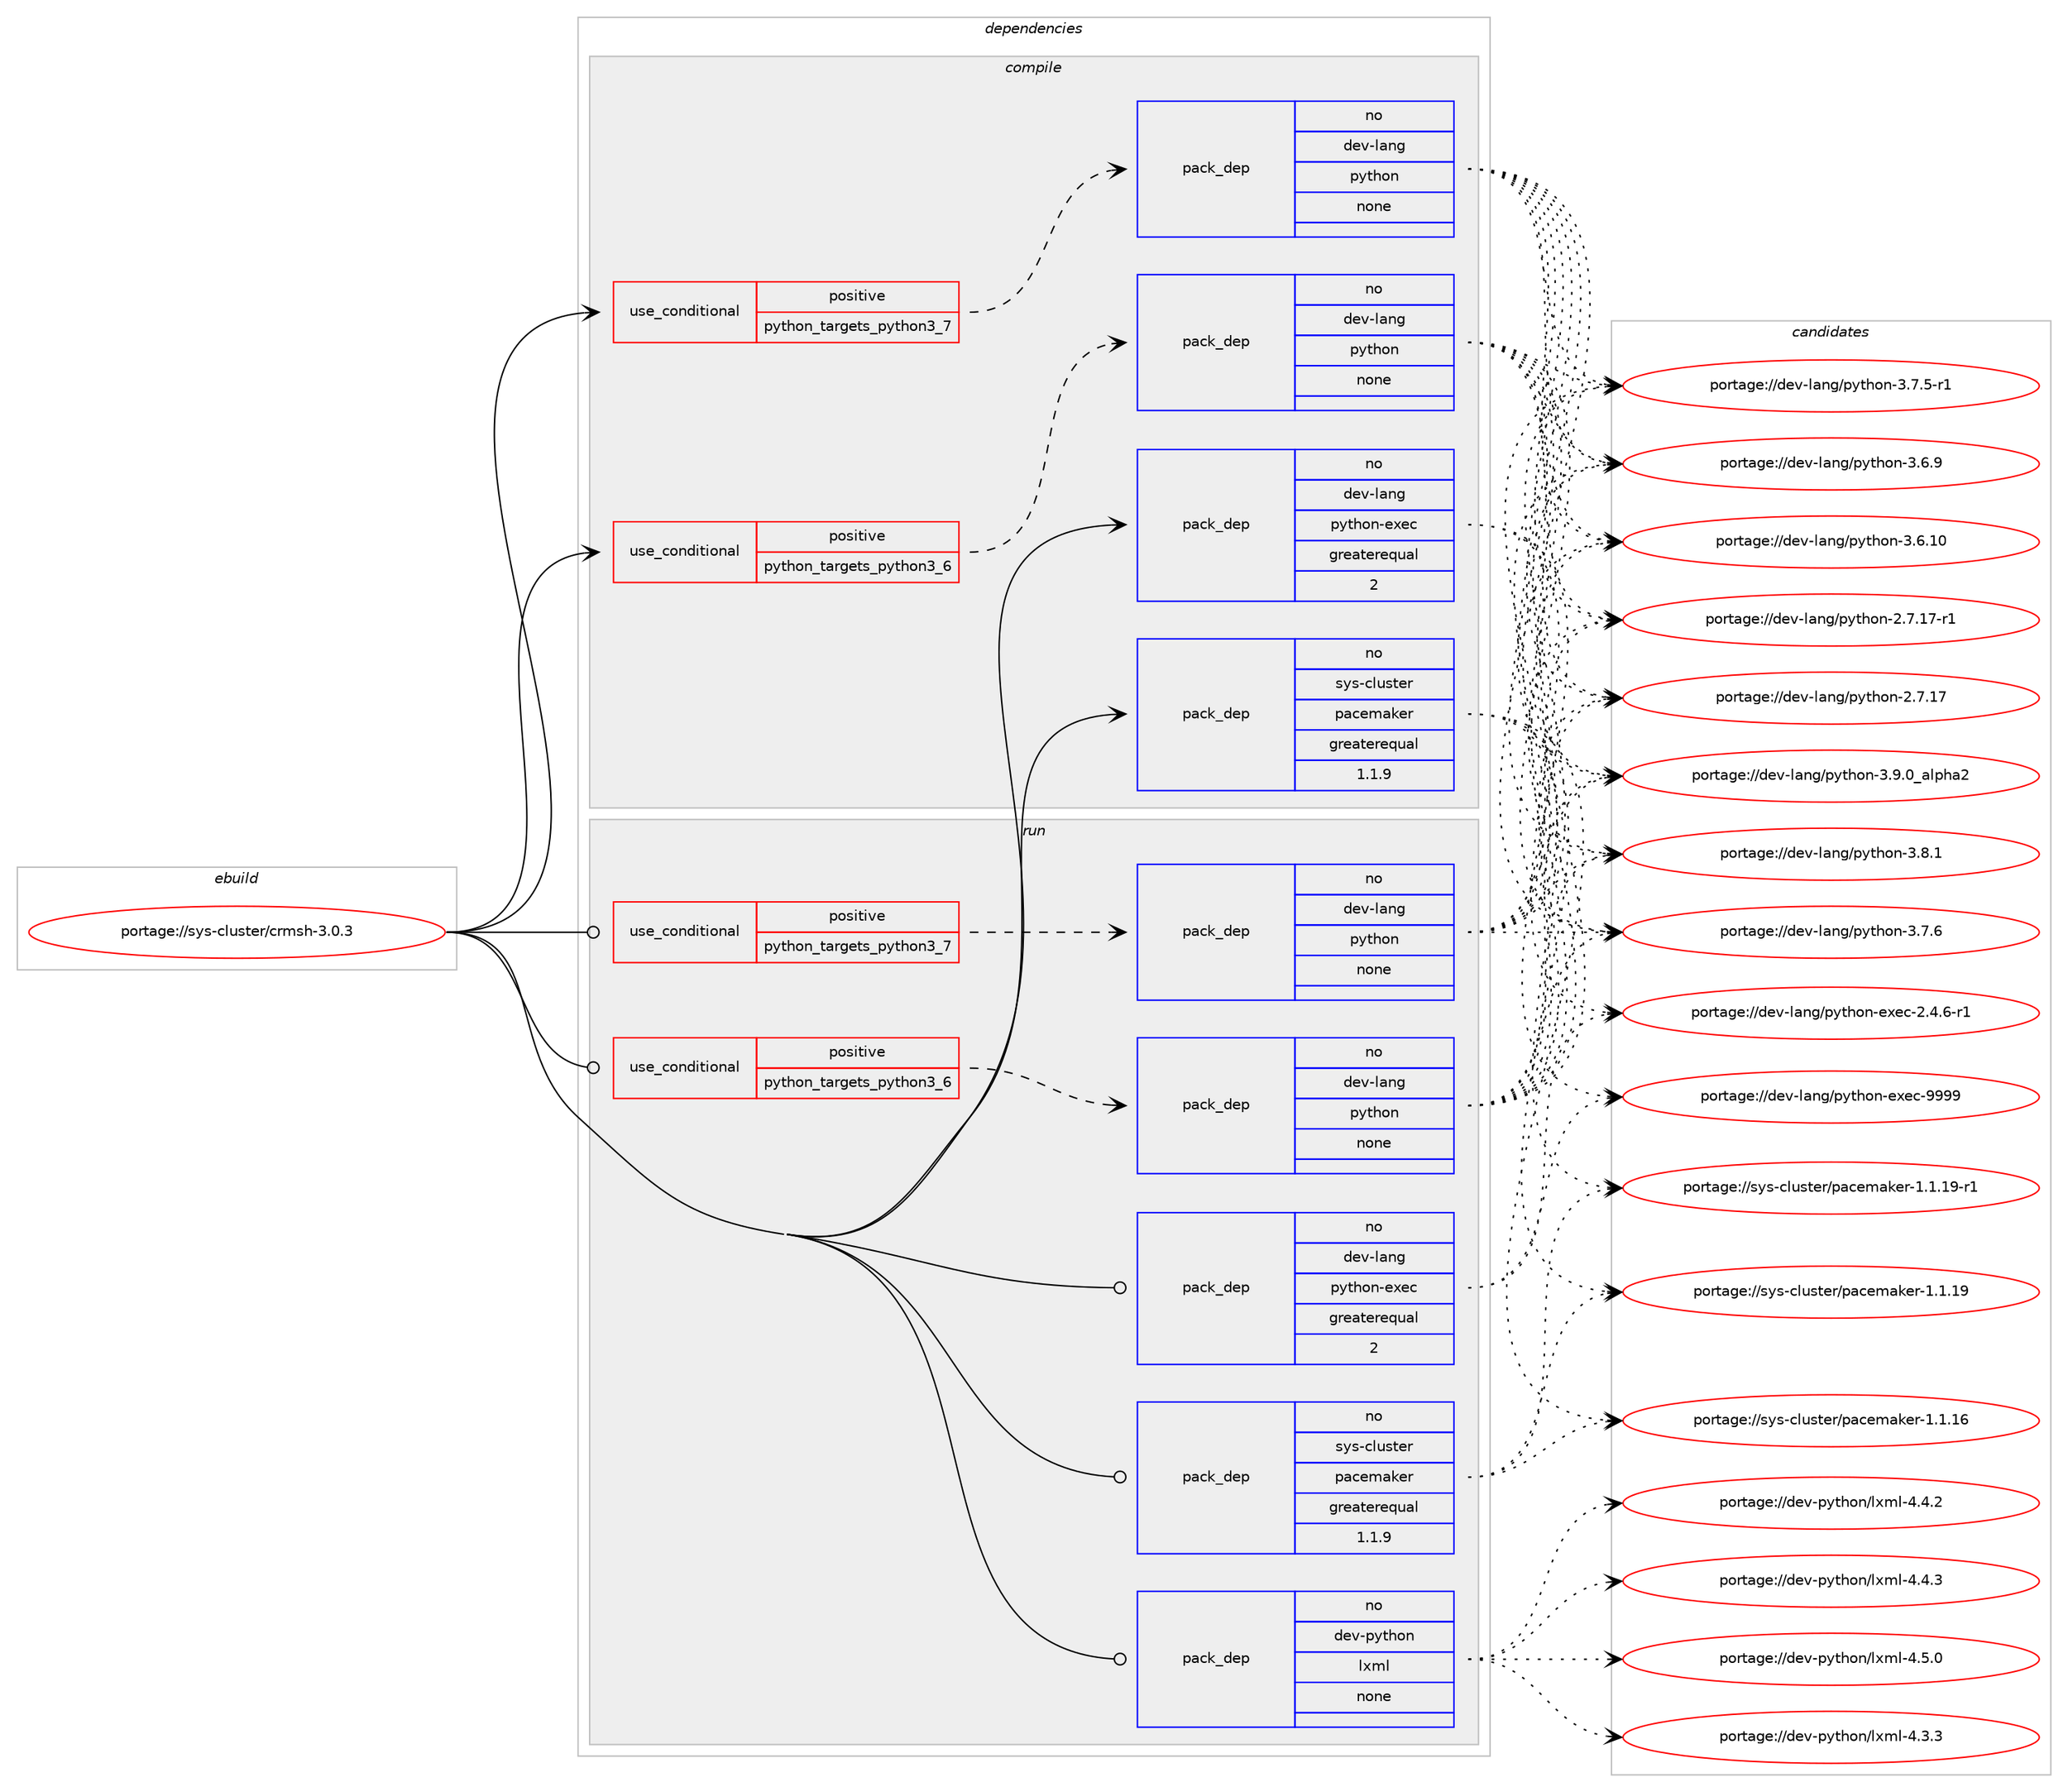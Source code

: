 digraph prolog {

# *************
# Graph options
# *************

newrank=true;
concentrate=true;
compound=true;
graph [rankdir=LR,fontname=Helvetica,fontsize=10,ranksep=1.5];#, ranksep=2.5, nodesep=0.2];
edge  [arrowhead=vee];
node  [fontname=Helvetica,fontsize=10];

# **********
# The ebuild
# **********

subgraph cluster_leftcol {
color=gray;
rank=same;
label=<<i>ebuild</i>>;
id [label="portage://sys-cluster/crmsh-3.0.3", color=red, width=4, href="../sys-cluster/crmsh-3.0.3.svg"];
}

# ****************
# The dependencies
# ****************

subgraph cluster_midcol {
color=gray;
label=<<i>dependencies</i>>;
subgraph cluster_compile {
fillcolor="#eeeeee";
style=filled;
label=<<i>compile</i>>;
subgraph cond11884 {
dependency58595 [label=<<TABLE BORDER="0" CELLBORDER="1" CELLSPACING="0" CELLPADDING="4"><TR><TD ROWSPAN="3" CELLPADDING="10">use_conditional</TD></TR><TR><TD>positive</TD></TR><TR><TD>python_targets_python3_6</TD></TR></TABLE>>, shape=none, color=red];
subgraph pack45528 {
dependency58596 [label=<<TABLE BORDER="0" CELLBORDER="1" CELLSPACING="0" CELLPADDING="4" WIDTH="220"><TR><TD ROWSPAN="6" CELLPADDING="30">pack_dep</TD></TR><TR><TD WIDTH="110">no</TD></TR><TR><TD>dev-lang</TD></TR><TR><TD>python</TD></TR><TR><TD>none</TD></TR><TR><TD></TD></TR></TABLE>>, shape=none, color=blue];
}
dependency58595:e -> dependency58596:w [weight=20,style="dashed",arrowhead="vee"];
}
id:e -> dependency58595:w [weight=20,style="solid",arrowhead="vee"];
subgraph cond11885 {
dependency58597 [label=<<TABLE BORDER="0" CELLBORDER="1" CELLSPACING="0" CELLPADDING="4"><TR><TD ROWSPAN="3" CELLPADDING="10">use_conditional</TD></TR><TR><TD>positive</TD></TR><TR><TD>python_targets_python3_7</TD></TR></TABLE>>, shape=none, color=red];
subgraph pack45529 {
dependency58598 [label=<<TABLE BORDER="0" CELLBORDER="1" CELLSPACING="0" CELLPADDING="4" WIDTH="220"><TR><TD ROWSPAN="6" CELLPADDING="30">pack_dep</TD></TR><TR><TD WIDTH="110">no</TD></TR><TR><TD>dev-lang</TD></TR><TR><TD>python</TD></TR><TR><TD>none</TD></TR><TR><TD></TD></TR></TABLE>>, shape=none, color=blue];
}
dependency58597:e -> dependency58598:w [weight=20,style="dashed",arrowhead="vee"];
}
id:e -> dependency58597:w [weight=20,style="solid",arrowhead="vee"];
subgraph pack45530 {
dependency58599 [label=<<TABLE BORDER="0" CELLBORDER="1" CELLSPACING="0" CELLPADDING="4" WIDTH="220"><TR><TD ROWSPAN="6" CELLPADDING="30">pack_dep</TD></TR><TR><TD WIDTH="110">no</TD></TR><TR><TD>dev-lang</TD></TR><TR><TD>python-exec</TD></TR><TR><TD>greaterequal</TD></TR><TR><TD>2</TD></TR></TABLE>>, shape=none, color=blue];
}
id:e -> dependency58599:w [weight=20,style="solid",arrowhead="vee"];
subgraph pack45531 {
dependency58600 [label=<<TABLE BORDER="0" CELLBORDER="1" CELLSPACING="0" CELLPADDING="4" WIDTH="220"><TR><TD ROWSPAN="6" CELLPADDING="30">pack_dep</TD></TR><TR><TD WIDTH="110">no</TD></TR><TR><TD>sys-cluster</TD></TR><TR><TD>pacemaker</TD></TR><TR><TD>greaterequal</TD></TR><TR><TD>1.1.9</TD></TR></TABLE>>, shape=none, color=blue];
}
id:e -> dependency58600:w [weight=20,style="solid",arrowhead="vee"];
}
subgraph cluster_compileandrun {
fillcolor="#eeeeee";
style=filled;
label=<<i>compile and run</i>>;
}
subgraph cluster_run {
fillcolor="#eeeeee";
style=filled;
label=<<i>run</i>>;
subgraph cond11886 {
dependency58601 [label=<<TABLE BORDER="0" CELLBORDER="1" CELLSPACING="0" CELLPADDING="4"><TR><TD ROWSPAN="3" CELLPADDING="10">use_conditional</TD></TR><TR><TD>positive</TD></TR><TR><TD>python_targets_python3_6</TD></TR></TABLE>>, shape=none, color=red];
subgraph pack45532 {
dependency58602 [label=<<TABLE BORDER="0" CELLBORDER="1" CELLSPACING="0" CELLPADDING="4" WIDTH="220"><TR><TD ROWSPAN="6" CELLPADDING="30">pack_dep</TD></TR><TR><TD WIDTH="110">no</TD></TR><TR><TD>dev-lang</TD></TR><TR><TD>python</TD></TR><TR><TD>none</TD></TR><TR><TD></TD></TR></TABLE>>, shape=none, color=blue];
}
dependency58601:e -> dependency58602:w [weight=20,style="dashed",arrowhead="vee"];
}
id:e -> dependency58601:w [weight=20,style="solid",arrowhead="odot"];
subgraph cond11887 {
dependency58603 [label=<<TABLE BORDER="0" CELLBORDER="1" CELLSPACING="0" CELLPADDING="4"><TR><TD ROWSPAN="3" CELLPADDING="10">use_conditional</TD></TR><TR><TD>positive</TD></TR><TR><TD>python_targets_python3_7</TD></TR></TABLE>>, shape=none, color=red];
subgraph pack45533 {
dependency58604 [label=<<TABLE BORDER="0" CELLBORDER="1" CELLSPACING="0" CELLPADDING="4" WIDTH="220"><TR><TD ROWSPAN="6" CELLPADDING="30">pack_dep</TD></TR><TR><TD WIDTH="110">no</TD></TR><TR><TD>dev-lang</TD></TR><TR><TD>python</TD></TR><TR><TD>none</TD></TR><TR><TD></TD></TR></TABLE>>, shape=none, color=blue];
}
dependency58603:e -> dependency58604:w [weight=20,style="dashed",arrowhead="vee"];
}
id:e -> dependency58603:w [weight=20,style="solid",arrowhead="odot"];
subgraph pack45534 {
dependency58605 [label=<<TABLE BORDER="0" CELLBORDER="1" CELLSPACING="0" CELLPADDING="4" WIDTH="220"><TR><TD ROWSPAN="6" CELLPADDING="30">pack_dep</TD></TR><TR><TD WIDTH="110">no</TD></TR><TR><TD>dev-lang</TD></TR><TR><TD>python-exec</TD></TR><TR><TD>greaterequal</TD></TR><TR><TD>2</TD></TR></TABLE>>, shape=none, color=blue];
}
id:e -> dependency58605:w [weight=20,style="solid",arrowhead="odot"];
subgraph pack45535 {
dependency58606 [label=<<TABLE BORDER="0" CELLBORDER="1" CELLSPACING="0" CELLPADDING="4" WIDTH="220"><TR><TD ROWSPAN="6" CELLPADDING="30">pack_dep</TD></TR><TR><TD WIDTH="110">no</TD></TR><TR><TD>dev-python</TD></TR><TR><TD>lxml</TD></TR><TR><TD>none</TD></TR><TR><TD></TD></TR></TABLE>>, shape=none, color=blue];
}
id:e -> dependency58606:w [weight=20,style="solid",arrowhead="odot"];
subgraph pack45536 {
dependency58607 [label=<<TABLE BORDER="0" CELLBORDER="1" CELLSPACING="0" CELLPADDING="4" WIDTH="220"><TR><TD ROWSPAN="6" CELLPADDING="30">pack_dep</TD></TR><TR><TD WIDTH="110">no</TD></TR><TR><TD>sys-cluster</TD></TR><TR><TD>pacemaker</TD></TR><TR><TD>greaterequal</TD></TR><TR><TD>1.1.9</TD></TR></TABLE>>, shape=none, color=blue];
}
id:e -> dependency58607:w [weight=20,style="solid",arrowhead="odot"];
}
}

# **************
# The candidates
# **************

subgraph cluster_choices {
rank=same;
color=gray;
label=<<i>candidates</i>>;

subgraph choice45528 {
color=black;
nodesep=1;
choice10010111845108971101034711212111610411111045514657464895971081121049750 [label="portage://dev-lang/python-3.9.0_alpha2", color=red, width=4,href="../dev-lang/python-3.9.0_alpha2.svg"];
choice100101118451089711010347112121116104111110455146564649 [label="portage://dev-lang/python-3.8.1", color=red, width=4,href="../dev-lang/python-3.8.1.svg"];
choice100101118451089711010347112121116104111110455146554654 [label="portage://dev-lang/python-3.7.6", color=red, width=4,href="../dev-lang/python-3.7.6.svg"];
choice1001011184510897110103471121211161041111104551465546534511449 [label="portage://dev-lang/python-3.7.5-r1", color=red, width=4,href="../dev-lang/python-3.7.5-r1.svg"];
choice100101118451089711010347112121116104111110455146544657 [label="portage://dev-lang/python-3.6.9", color=red, width=4,href="../dev-lang/python-3.6.9.svg"];
choice10010111845108971101034711212111610411111045514654464948 [label="portage://dev-lang/python-3.6.10", color=red, width=4,href="../dev-lang/python-3.6.10.svg"];
choice100101118451089711010347112121116104111110455046554649554511449 [label="portage://dev-lang/python-2.7.17-r1", color=red, width=4,href="../dev-lang/python-2.7.17-r1.svg"];
choice10010111845108971101034711212111610411111045504655464955 [label="portage://dev-lang/python-2.7.17", color=red, width=4,href="../dev-lang/python-2.7.17.svg"];
dependency58596:e -> choice10010111845108971101034711212111610411111045514657464895971081121049750:w [style=dotted,weight="100"];
dependency58596:e -> choice100101118451089711010347112121116104111110455146564649:w [style=dotted,weight="100"];
dependency58596:e -> choice100101118451089711010347112121116104111110455146554654:w [style=dotted,weight="100"];
dependency58596:e -> choice1001011184510897110103471121211161041111104551465546534511449:w [style=dotted,weight="100"];
dependency58596:e -> choice100101118451089711010347112121116104111110455146544657:w [style=dotted,weight="100"];
dependency58596:e -> choice10010111845108971101034711212111610411111045514654464948:w [style=dotted,weight="100"];
dependency58596:e -> choice100101118451089711010347112121116104111110455046554649554511449:w [style=dotted,weight="100"];
dependency58596:e -> choice10010111845108971101034711212111610411111045504655464955:w [style=dotted,weight="100"];
}
subgraph choice45529 {
color=black;
nodesep=1;
choice10010111845108971101034711212111610411111045514657464895971081121049750 [label="portage://dev-lang/python-3.9.0_alpha2", color=red, width=4,href="../dev-lang/python-3.9.0_alpha2.svg"];
choice100101118451089711010347112121116104111110455146564649 [label="portage://dev-lang/python-3.8.1", color=red, width=4,href="../dev-lang/python-3.8.1.svg"];
choice100101118451089711010347112121116104111110455146554654 [label="portage://dev-lang/python-3.7.6", color=red, width=4,href="../dev-lang/python-3.7.6.svg"];
choice1001011184510897110103471121211161041111104551465546534511449 [label="portage://dev-lang/python-3.7.5-r1", color=red, width=4,href="../dev-lang/python-3.7.5-r1.svg"];
choice100101118451089711010347112121116104111110455146544657 [label="portage://dev-lang/python-3.6.9", color=red, width=4,href="../dev-lang/python-3.6.9.svg"];
choice10010111845108971101034711212111610411111045514654464948 [label="portage://dev-lang/python-3.6.10", color=red, width=4,href="../dev-lang/python-3.6.10.svg"];
choice100101118451089711010347112121116104111110455046554649554511449 [label="portage://dev-lang/python-2.7.17-r1", color=red, width=4,href="../dev-lang/python-2.7.17-r1.svg"];
choice10010111845108971101034711212111610411111045504655464955 [label="portage://dev-lang/python-2.7.17", color=red, width=4,href="../dev-lang/python-2.7.17.svg"];
dependency58598:e -> choice10010111845108971101034711212111610411111045514657464895971081121049750:w [style=dotted,weight="100"];
dependency58598:e -> choice100101118451089711010347112121116104111110455146564649:w [style=dotted,weight="100"];
dependency58598:e -> choice100101118451089711010347112121116104111110455146554654:w [style=dotted,weight="100"];
dependency58598:e -> choice1001011184510897110103471121211161041111104551465546534511449:w [style=dotted,weight="100"];
dependency58598:e -> choice100101118451089711010347112121116104111110455146544657:w [style=dotted,weight="100"];
dependency58598:e -> choice10010111845108971101034711212111610411111045514654464948:w [style=dotted,weight="100"];
dependency58598:e -> choice100101118451089711010347112121116104111110455046554649554511449:w [style=dotted,weight="100"];
dependency58598:e -> choice10010111845108971101034711212111610411111045504655464955:w [style=dotted,weight="100"];
}
subgraph choice45530 {
color=black;
nodesep=1;
choice10010111845108971101034711212111610411111045101120101994557575757 [label="portage://dev-lang/python-exec-9999", color=red, width=4,href="../dev-lang/python-exec-9999.svg"];
choice10010111845108971101034711212111610411111045101120101994550465246544511449 [label="portage://dev-lang/python-exec-2.4.6-r1", color=red, width=4,href="../dev-lang/python-exec-2.4.6-r1.svg"];
dependency58599:e -> choice10010111845108971101034711212111610411111045101120101994557575757:w [style=dotted,weight="100"];
dependency58599:e -> choice10010111845108971101034711212111610411111045101120101994550465246544511449:w [style=dotted,weight="100"];
}
subgraph choice45531 {
color=black;
nodesep=1;
choice115121115459910811711511610111447112979910110997107101114454946494649574511449 [label="portage://sys-cluster/pacemaker-1.1.19-r1", color=red, width=4,href="../sys-cluster/pacemaker-1.1.19-r1.svg"];
choice11512111545991081171151161011144711297991011099710710111445494649464957 [label="portage://sys-cluster/pacemaker-1.1.19", color=red, width=4,href="../sys-cluster/pacemaker-1.1.19.svg"];
choice11512111545991081171151161011144711297991011099710710111445494649464954 [label="portage://sys-cluster/pacemaker-1.1.16", color=red, width=4,href="../sys-cluster/pacemaker-1.1.16.svg"];
dependency58600:e -> choice115121115459910811711511610111447112979910110997107101114454946494649574511449:w [style=dotted,weight="100"];
dependency58600:e -> choice11512111545991081171151161011144711297991011099710710111445494649464957:w [style=dotted,weight="100"];
dependency58600:e -> choice11512111545991081171151161011144711297991011099710710111445494649464954:w [style=dotted,weight="100"];
}
subgraph choice45532 {
color=black;
nodesep=1;
choice10010111845108971101034711212111610411111045514657464895971081121049750 [label="portage://dev-lang/python-3.9.0_alpha2", color=red, width=4,href="../dev-lang/python-3.9.0_alpha2.svg"];
choice100101118451089711010347112121116104111110455146564649 [label="portage://dev-lang/python-3.8.1", color=red, width=4,href="../dev-lang/python-3.8.1.svg"];
choice100101118451089711010347112121116104111110455146554654 [label="portage://dev-lang/python-3.7.6", color=red, width=4,href="../dev-lang/python-3.7.6.svg"];
choice1001011184510897110103471121211161041111104551465546534511449 [label="portage://dev-lang/python-3.7.5-r1", color=red, width=4,href="../dev-lang/python-3.7.5-r1.svg"];
choice100101118451089711010347112121116104111110455146544657 [label="portage://dev-lang/python-3.6.9", color=red, width=4,href="../dev-lang/python-3.6.9.svg"];
choice10010111845108971101034711212111610411111045514654464948 [label="portage://dev-lang/python-3.6.10", color=red, width=4,href="../dev-lang/python-3.6.10.svg"];
choice100101118451089711010347112121116104111110455046554649554511449 [label="portage://dev-lang/python-2.7.17-r1", color=red, width=4,href="../dev-lang/python-2.7.17-r1.svg"];
choice10010111845108971101034711212111610411111045504655464955 [label="portage://dev-lang/python-2.7.17", color=red, width=4,href="../dev-lang/python-2.7.17.svg"];
dependency58602:e -> choice10010111845108971101034711212111610411111045514657464895971081121049750:w [style=dotted,weight="100"];
dependency58602:e -> choice100101118451089711010347112121116104111110455146564649:w [style=dotted,weight="100"];
dependency58602:e -> choice100101118451089711010347112121116104111110455146554654:w [style=dotted,weight="100"];
dependency58602:e -> choice1001011184510897110103471121211161041111104551465546534511449:w [style=dotted,weight="100"];
dependency58602:e -> choice100101118451089711010347112121116104111110455146544657:w [style=dotted,weight="100"];
dependency58602:e -> choice10010111845108971101034711212111610411111045514654464948:w [style=dotted,weight="100"];
dependency58602:e -> choice100101118451089711010347112121116104111110455046554649554511449:w [style=dotted,weight="100"];
dependency58602:e -> choice10010111845108971101034711212111610411111045504655464955:w [style=dotted,weight="100"];
}
subgraph choice45533 {
color=black;
nodesep=1;
choice10010111845108971101034711212111610411111045514657464895971081121049750 [label="portage://dev-lang/python-3.9.0_alpha2", color=red, width=4,href="../dev-lang/python-3.9.0_alpha2.svg"];
choice100101118451089711010347112121116104111110455146564649 [label="portage://dev-lang/python-3.8.1", color=red, width=4,href="../dev-lang/python-3.8.1.svg"];
choice100101118451089711010347112121116104111110455146554654 [label="portage://dev-lang/python-3.7.6", color=red, width=4,href="../dev-lang/python-3.7.6.svg"];
choice1001011184510897110103471121211161041111104551465546534511449 [label="portage://dev-lang/python-3.7.5-r1", color=red, width=4,href="../dev-lang/python-3.7.5-r1.svg"];
choice100101118451089711010347112121116104111110455146544657 [label="portage://dev-lang/python-3.6.9", color=red, width=4,href="../dev-lang/python-3.6.9.svg"];
choice10010111845108971101034711212111610411111045514654464948 [label="portage://dev-lang/python-3.6.10", color=red, width=4,href="../dev-lang/python-3.6.10.svg"];
choice100101118451089711010347112121116104111110455046554649554511449 [label="portage://dev-lang/python-2.7.17-r1", color=red, width=4,href="../dev-lang/python-2.7.17-r1.svg"];
choice10010111845108971101034711212111610411111045504655464955 [label="portage://dev-lang/python-2.7.17", color=red, width=4,href="../dev-lang/python-2.7.17.svg"];
dependency58604:e -> choice10010111845108971101034711212111610411111045514657464895971081121049750:w [style=dotted,weight="100"];
dependency58604:e -> choice100101118451089711010347112121116104111110455146564649:w [style=dotted,weight="100"];
dependency58604:e -> choice100101118451089711010347112121116104111110455146554654:w [style=dotted,weight="100"];
dependency58604:e -> choice1001011184510897110103471121211161041111104551465546534511449:w [style=dotted,weight="100"];
dependency58604:e -> choice100101118451089711010347112121116104111110455146544657:w [style=dotted,weight="100"];
dependency58604:e -> choice10010111845108971101034711212111610411111045514654464948:w [style=dotted,weight="100"];
dependency58604:e -> choice100101118451089711010347112121116104111110455046554649554511449:w [style=dotted,weight="100"];
dependency58604:e -> choice10010111845108971101034711212111610411111045504655464955:w [style=dotted,weight="100"];
}
subgraph choice45534 {
color=black;
nodesep=1;
choice10010111845108971101034711212111610411111045101120101994557575757 [label="portage://dev-lang/python-exec-9999", color=red, width=4,href="../dev-lang/python-exec-9999.svg"];
choice10010111845108971101034711212111610411111045101120101994550465246544511449 [label="portage://dev-lang/python-exec-2.4.6-r1", color=red, width=4,href="../dev-lang/python-exec-2.4.6-r1.svg"];
dependency58605:e -> choice10010111845108971101034711212111610411111045101120101994557575757:w [style=dotted,weight="100"];
dependency58605:e -> choice10010111845108971101034711212111610411111045101120101994550465246544511449:w [style=dotted,weight="100"];
}
subgraph choice45535 {
color=black;
nodesep=1;
choice1001011184511212111610411111047108120109108455246534648 [label="portage://dev-python/lxml-4.5.0", color=red, width=4,href="../dev-python/lxml-4.5.0.svg"];
choice1001011184511212111610411111047108120109108455246524651 [label="portage://dev-python/lxml-4.4.3", color=red, width=4,href="../dev-python/lxml-4.4.3.svg"];
choice1001011184511212111610411111047108120109108455246524650 [label="portage://dev-python/lxml-4.4.2", color=red, width=4,href="../dev-python/lxml-4.4.2.svg"];
choice1001011184511212111610411111047108120109108455246514651 [label="portage://dev-python/lxml-4.3.3", color=red, width=4,href="../dev-python/lxml-4.3.3.svg"];
dependency58606:e -> choice1001011184511212111610411111047108120109108455246534648:w [style=dotted,weight="100"];
dependency58606:e -> choice1001011184511212111610411111047108120109108455246524651:w [style=dotted,weight="100"];
dependency58606:e -> choice1001011184511212111610411111047108120109108455246524650:w [style=dotted,weight="100"];
dependency58606:e -> choice1001011184511212111610411111047108120109108455246514651:w [style=dotted,weight="100"];
}
subgraph choice45536 {
color=black;
nodesep=1;
choice115121115459910811711511610111447112979910110997107101114454946494649574511449 [label="portage://sys-cluster/pacemaker-1.1.19-r1", color=red, width=4,href="../sys-cluster/pacemaker-1.1.19-r1.svg"];
choice11512111545991081171151161011144711297991011099710710111445494649464957 [label="portage://sys-cluster/pacemaker-1.1.19", color=red, width=4,href="../sys-cluster/pacemaker-1.1.19.svg"];
choice11512111545991081171151161011144711297991011099710710111445494649464954 [label="portage://sys-cluster/pacemaker-1.1.16", color=red, width=4,href="../sys-cluster/pacemaker-1.1.16.svg"];
dependency58607:e -> choice115121115459910811711511610111447112979910110997107101114454946494649574511449:w [style=dotted,weight="100"];
dependency58607:e -> choice11512111545991081171151161011144711297991011099710710111445494649464957:w [style=dotted,weight="100"];
dependency58607:e -> choice11512111545991081171151161011144711297991011099710710111445494649464954:w [style=dotted,weight="100"];
}
}

}
